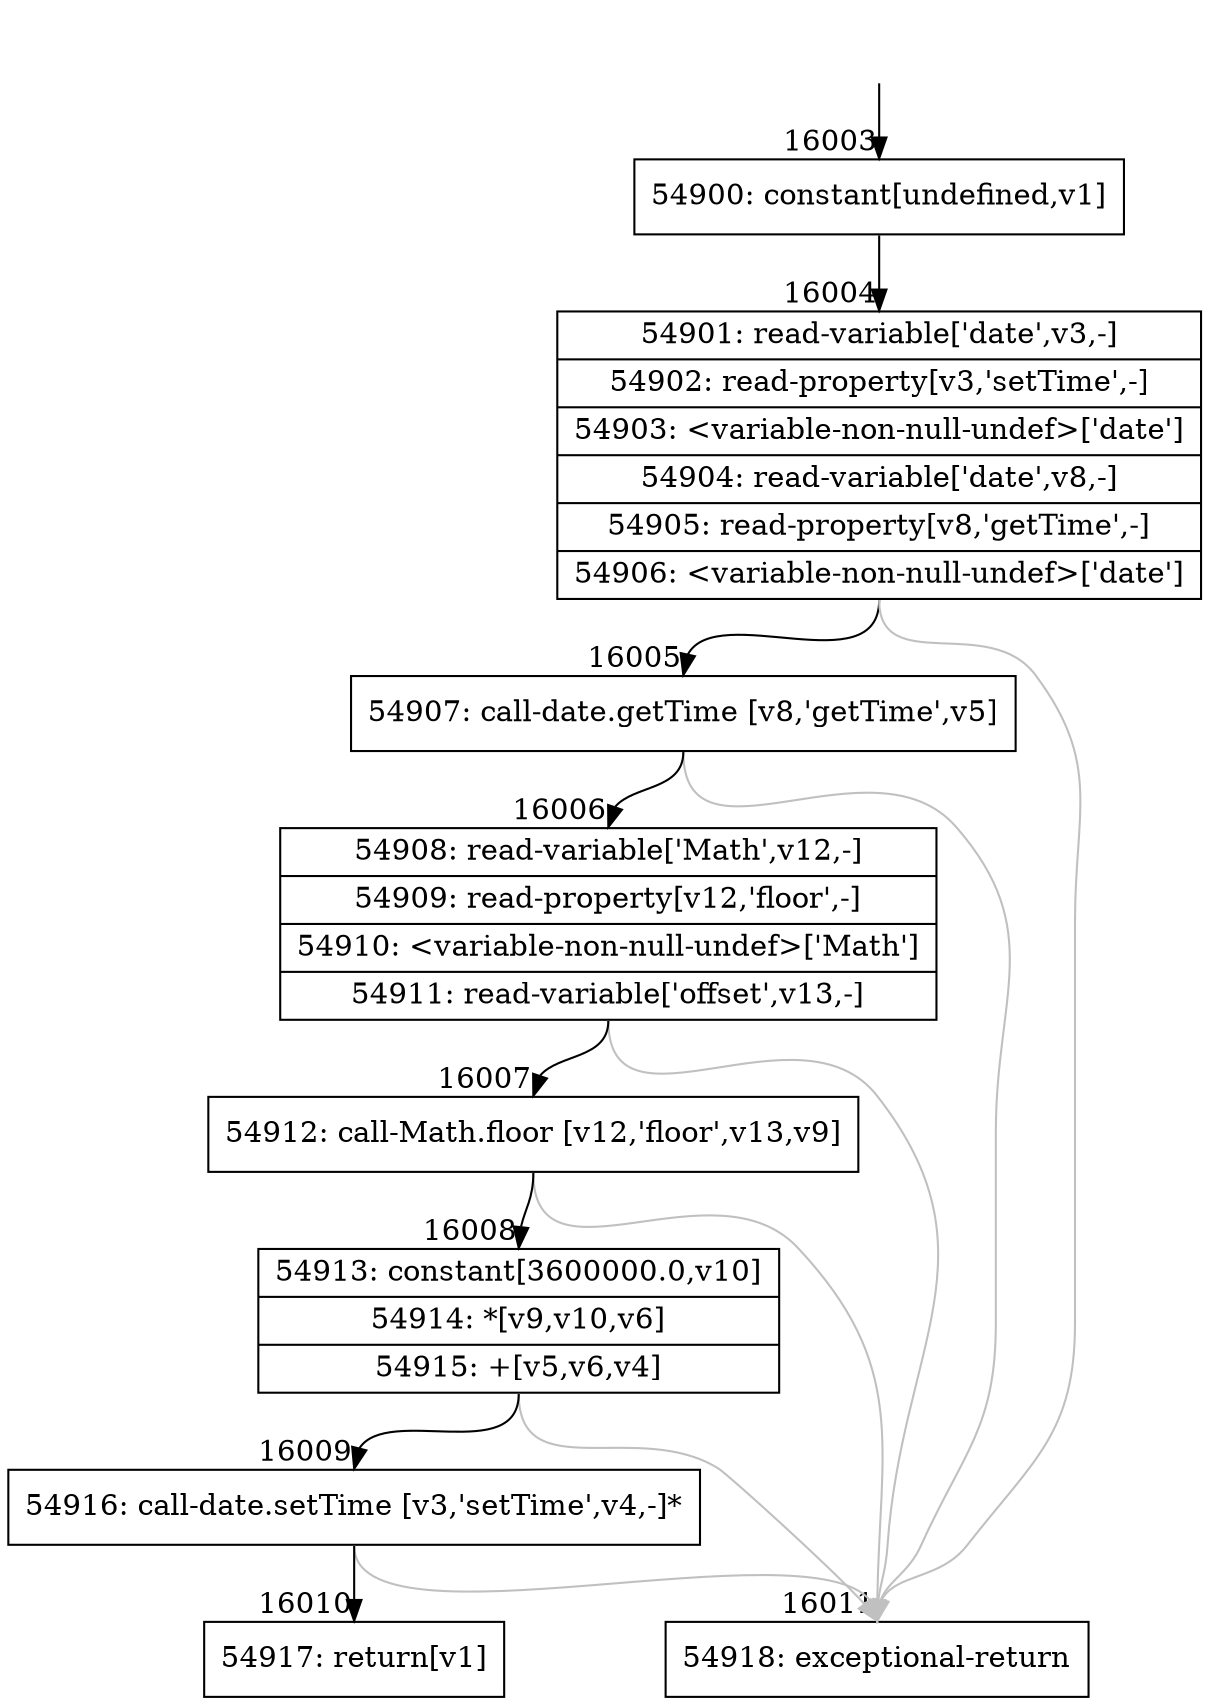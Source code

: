 digraph {
rankdir="TD"
BB_entry1468[shape=none,label=""];
BB_entry1468 -> BB16003 [tailport=s, headport=n, headlabel="    16003"]
BB16003 [shape=record label="{54900: constant[undefined,v1]}" ] 
BB16003 -> BB16004 [tailport=s, headport=n, headlabel="      16004"]
BB16004 [shape=record label="{54901: read-variable['date',v3,-]|54902: read-property[v3,'setTime',-]|54903: \<variable-non-null-undef\>['date']|54904: read-variable['date',v8,-]|54905: read-property[v8,'getTime',-]|54906: \<variable-non-null-undef\>['date']}" ] 
BB16004 -> BB16005 [tailport=s, headport=n, headlabel="      16005"]
BB16004 -> BB16011 [tailport=s, headport=n, color=gray, headlabel="      16011"]
BB16005 [shape=record label="{54907: call-date.getTime [v8,'getTime',v5]}" ] 
BB16005 -> BB16006 [tailport=s, headport=n, headlabel="      16006"]
BB16005 -> BB16011 [tailport=s, headport=n, color=gray]
BB16006 [shape=record label="{54908: read-variable['Math',v12,-]|54909: read-property[v12,'floor',-]|54910: \<variable-non-null-undef\>['Math']|54911: read-variable['offset',v13,-]}" ] 
BB16006 -> BB16007 [tailport=s, headport=n, headlabel="      16007"]
BB16006 -> BB16011 [tailport=s, headport=n, color=gray]
BB16007 [shape=record label="{54912: call-Math.floor [v12,'floor',v13,v9]}" ] 
BB16007 -> BB16008 [tailport=s, headport=n, headlabel="      16008"]
BB16007 -> BB16011 [tailport=s, headport=n, color=gray]
BB16008 [shape=record label="{54913: constant[3600000.0,v10]|54914: *[v9,v10,v6]|54915: +[v5,v6,v4]}" ] 
BB16008 -> BB16009 [tailport=s, headport=n, headlabel="      16009"]
BB16008 -> BB16011 [tailport=s, headport=n, color=gray]
BB16009 [shape=record label="{54916: call-date.setTime [v3,'setTime',v4,-]*}" ] 
BB16009 -> BB16010 [tailport=s, headport=n, headlabel="      16010"]
BB16009 -> BB16011 [tailport=s, headport=n, color=gray]
BB16010 [shape=record label="{54917: return[v1]}" ] 
BB16011 [shape=record label="{54918: exceptional-return}" ] 
//#$~ 9362
}
